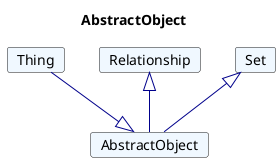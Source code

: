 @startuml
Title AbstractObject 

Card AbstractObject #F0F8FF [
AbstractObject
]
Card Thing #F0F8FF [
Thing
]
Thing --|> AbstractObject  #00008B 
Card Relationship #F0F8FF [
Relationship
]
Relationship <|-- AbstractObject  #00008B 
Card Set #F0F8FF [
Set
]
Set <|-- AbstractObject  #00008B 
@enduml